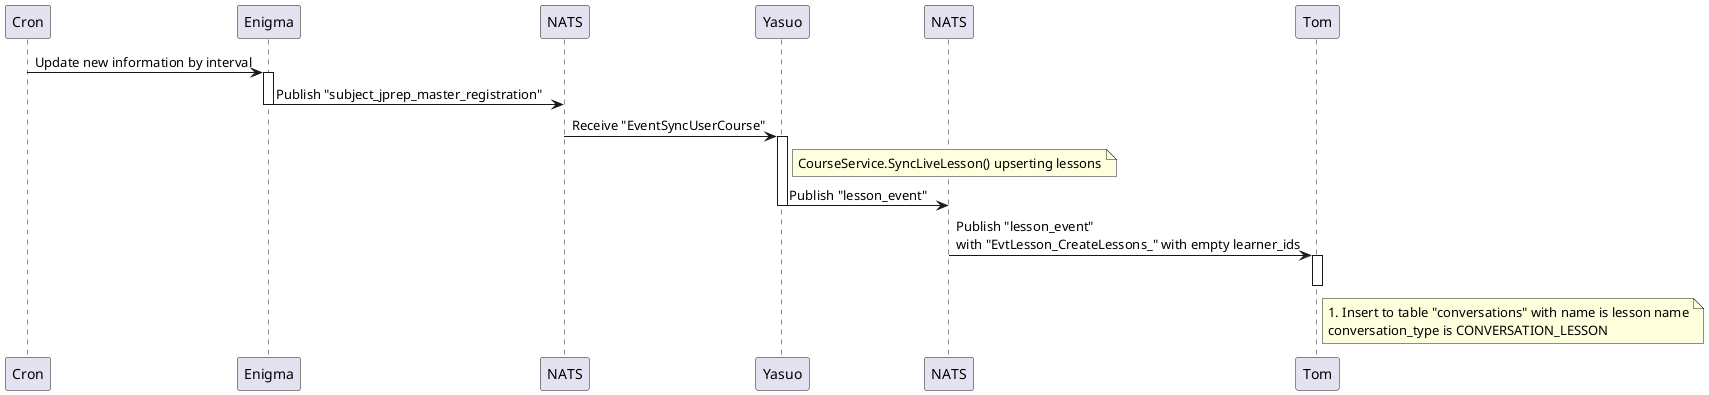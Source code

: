 @startuml communication_simplified
hide circle

' actor User as User order 10
participant Cron as Cron order 10
participant Enigma as Enigma order 20
participant NATS as NATS order 30
participant Yasuo as Yasuo order 40
participant NATS as NATS2 order 50
participant Tom as Tom order 60

Cron -> Enigma: Update new information by interval
activate Enigma
Enigma -> NATS: Publish "subject_jprep_master_registration"
deactivate Enigma
NATS -> Yasuo: Receive "EventSyncUserCourse"
activate Yasuo
note right Yasuo
CourseService.SyncLiveLesson() upserting lessons
end note
Yasuo -> NATS2: Publish "lesson_event"
deactivate Yasuo 
NATS2 -> Tom: \
Publish "lesson_event"\nwith "EvtLesson_CreateLessons_" with empty learner_ids
activate Tom
note right Tom
1. Insert to table "conversations" with name is lesson name
conversation_type is CONVERSATION_LESSON
end note
deactivate Tom
@enduml